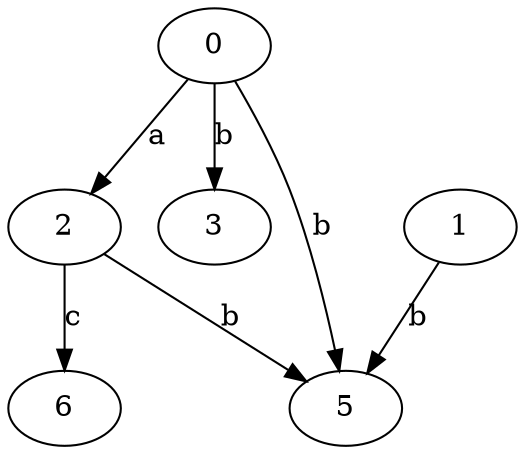 strict digraph  {
0;
1;
2;
3;
5;
6;
0 -> 2  [label=a];
0 -> 3  [label=b];
0 -> 5  [label=b];
1 -> 5  [label=b];
2 -> 5  [label=b];
2 -> 6  [label=c];
}
